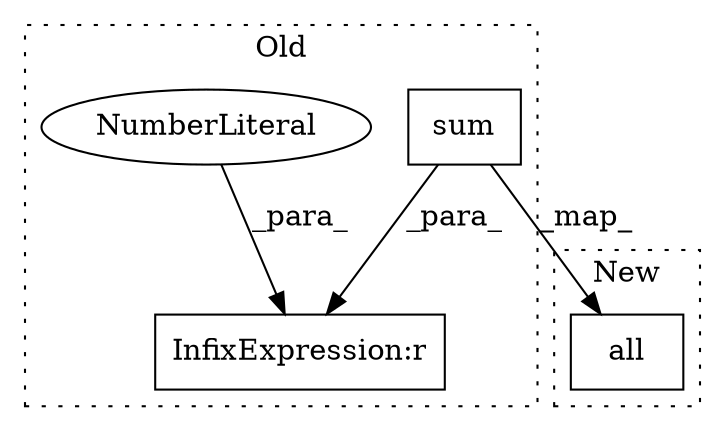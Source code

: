 digraph G {
subgraph cluster0 {
1 [label="sum" a="32" s="506,681" l="15,-3" shape="box"];
3 [label="InfixExpression:r" a="27" s="678" l="4" shape="box"];
4 [label="NumberLiteral" a="34" s="682" l="1" shape="ellipse"];
label = "Old";
style="dotted";
}
subgraph cluster1 {
2 [label="all" a="32" s="506,688" l="15,-3" shape="box"];
label = "New";
style="dotted";
}
1 -> 3 [label="_para_"];
1 -> 2 [label="_map_"];
4 -> 3 [label="_para_"];
}